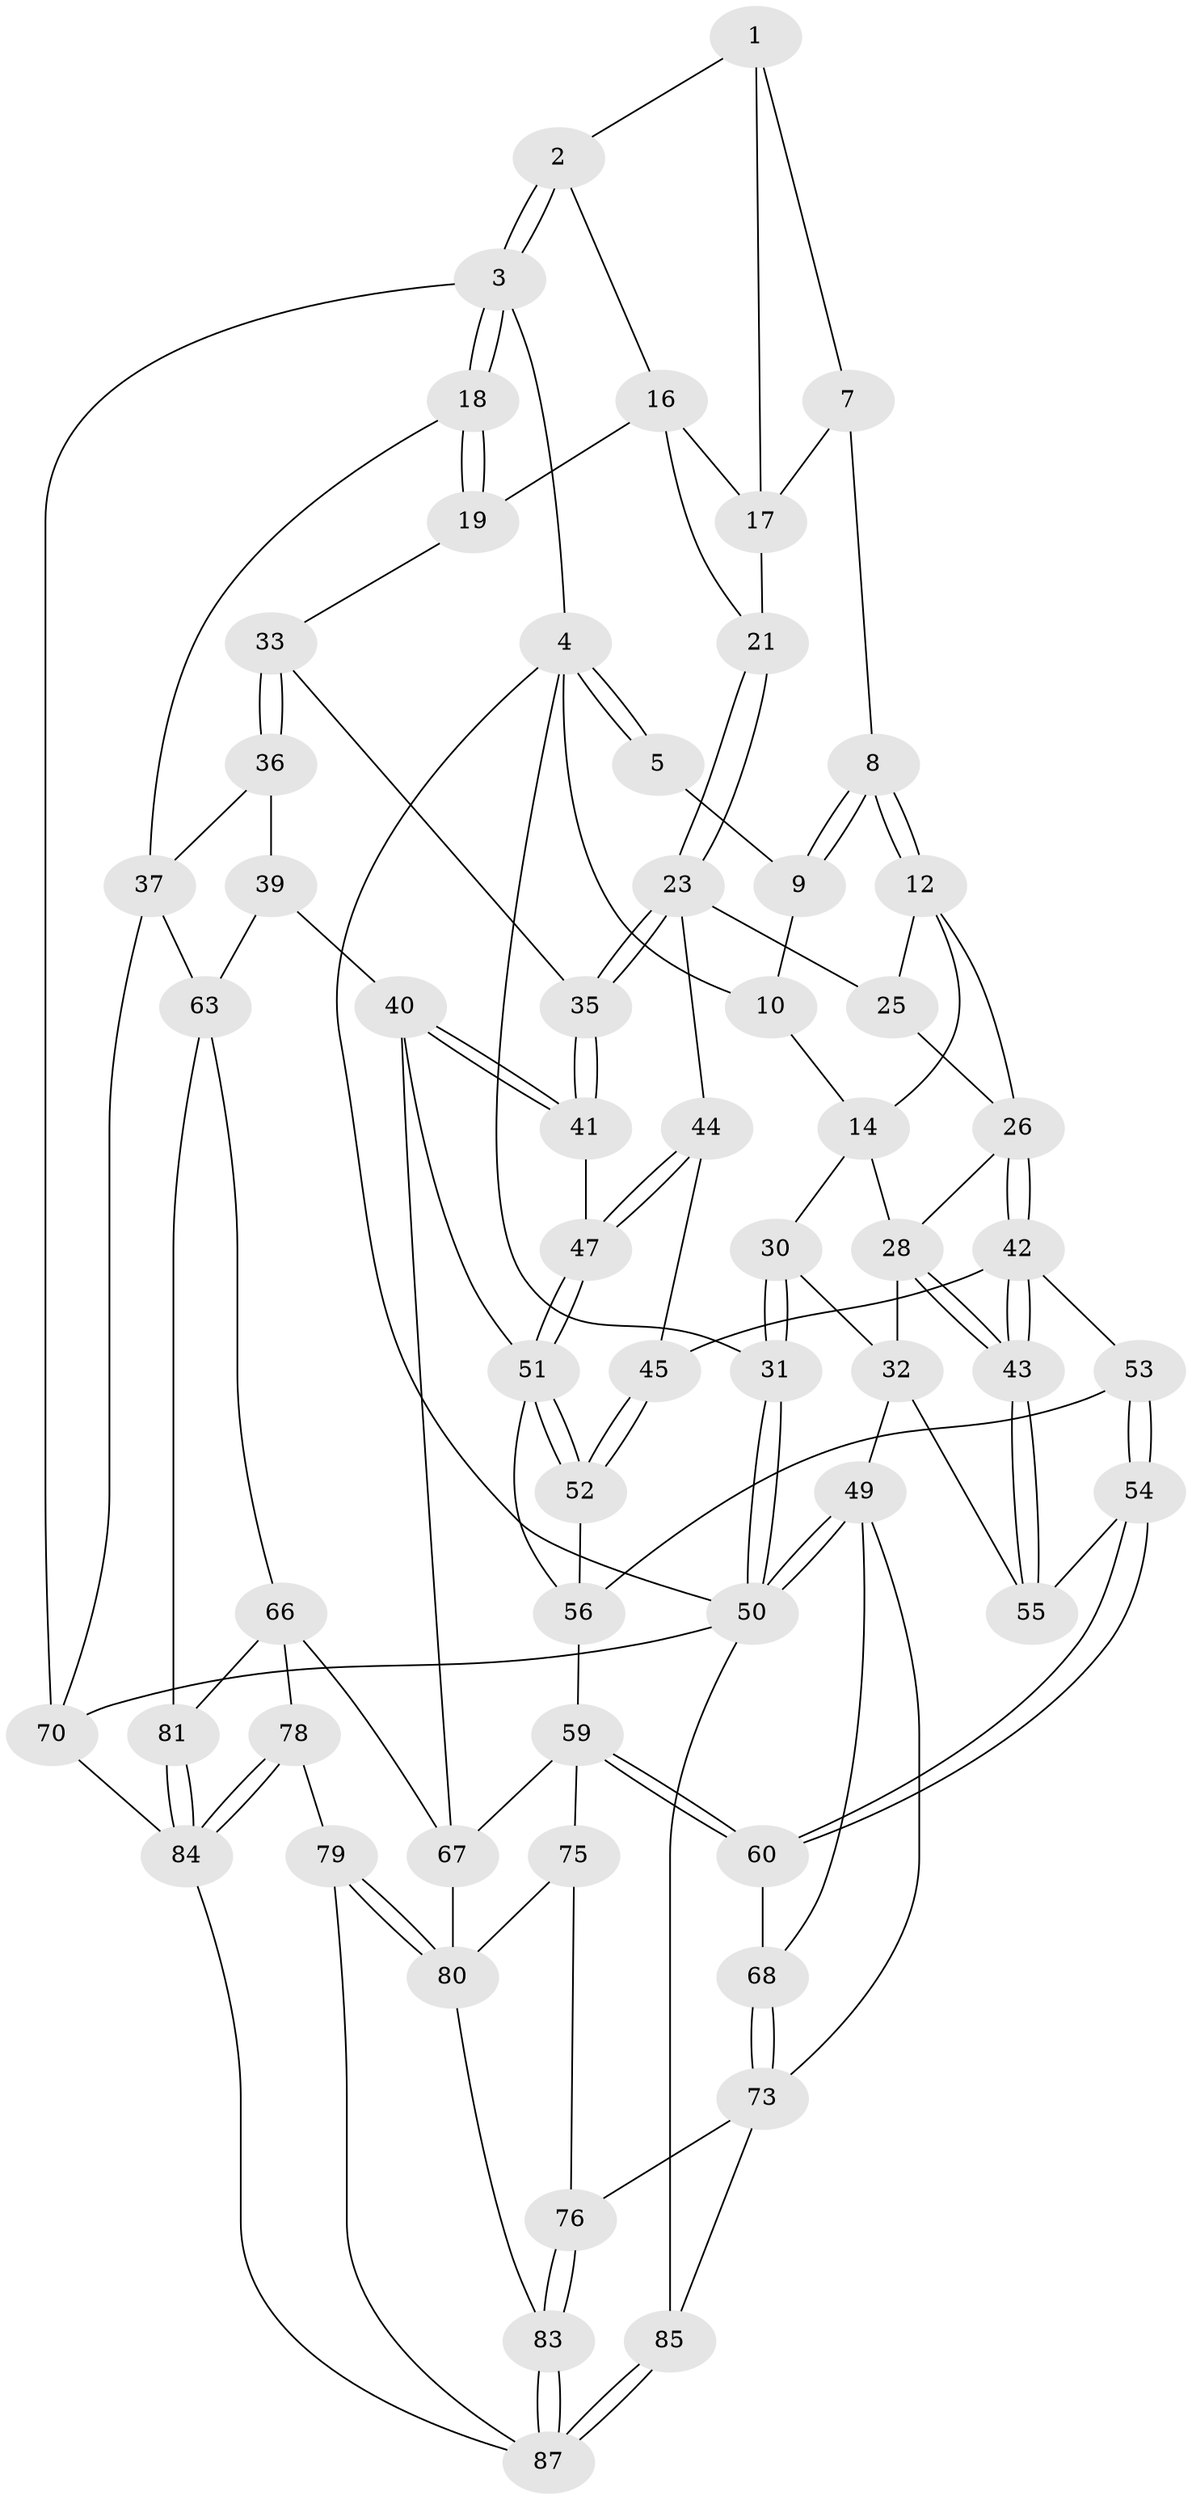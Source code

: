 // Generated by graph-tools (version 1.1) at 2025/52/02/27/25 19:52:40]
// undirected, 61 vertices, 137 edges
graph export_dot {
graph [start="1"]
  node [color=gray90,style=filled];
  1 [pos="+0.2856383192922195+0",super="+6"];
  2 [pos="+0.6442492143365828+0"];
  3 [pos="+1+0"];
  4 [pos="+0+0",super="+11"];
  5 [pos="+0.01141421150957138+0"];
  7 [pos="+0.27435229771300407+0.1005614821544061"];
  8 [pos="+0.26691365805989276+0.11477774296229415"];
  9 [pos="+0.059896581478020364+0.017244620757565308"];
  10 [pos="+0.05206804500465183+0.03770986874863536"];
  12 [pos="+0.25471306475685185+0.14886376495627784",super="+13"];
  14 [pos="+0.12189348120572373+0.22064334478952355",super="+15"];
  16 [pos="+0.6387981577577745+0",super="+20"];
  17 [pos="+0.60560165448727+0.019495698087315872",super="+22"];
  18 [pos="+1+0.08021421426303135"];
  19 [pos="+1+0.12133427879695939"];
  21 [pos="+0.6224026343521267+0.23731441224559058"];
  23 [pos="+0.6215632447058163+0.28173312244309495",super="+24"];
  25 [pos="+0.35718567343276403+0.24216792984786964"];
  26 [pos="+0.35303255920282184+0.3904689934395107",super="+27"];
  28 [pos="+0.19196351297452902+0.5109444754682595",super="+29"];
  30 [pos="+0+0.2942342560573063"];
  31 [pos="+0+0.2858913757304475"];
  32 [pos="+0+0.34983283866349213",super="+48"];
  33 [pos="+0.9904233260884971+0.21170010442319456",super="+34"];
  35 [pos="+0.6243830096403851+0.28379722072355223"];
  36 [pos="+0.8553001380474626+0.394484074509914",super="+38"];
  37 [pos="+1+0.5379744816917885",super="+62"];
  39 [pos="+0.7414703457634468+0.5454486896604497"];
  40 [pos="+0.7276672550270821+0.5441997572171335",super="+65"];
  41 [pos="+0.7276670922707914+0.5441995179127518"];
  42 [pos="+0.36259635664438483+0.4074559841980684",super="+46"];
  43 [pos="+0.20266931643624658+0.5346182746169601"];
  44 [pos="+0.4852423175391715+0.42384273766789127"];
  45 [pos="+0.4759425403250053+0.42788230332422783"];
  47 [pos="+0.5426643289736313+0.5147034556480844"];
  49 [pos="+0+0.7457292340604462",super="+69"];
  50 [pos="+0+0.8201687245003216",super="+57"];
  51 [pos="+0.536074197574371+0.630153937139827",super="+61"];
  52 [pos="+0.4888270620979836+0.6089164815591954"];
  53 [pos="+0.3903933939833892+0.5639220143045742"];
  54 [pos="+0.23999877992684576+0.6107069837549454"];
  55 [pos="+0.2034791985380734+0.5871505009076083"];
  56 [pos="+0.43423997141807924+0.5992038961973669",super="+58"];
  59 [pos="+0.3621587716156168+0.7702735588311984",super="+72"];
  60 [pos="+0.31372866726647997+0.7514405526435262"];
  63 [pos="+1+0.7501529128267886",super="+64"];
  66 [pos="+0.7779022126537883+0.790694513502249",super="+77"];
  67 [pos="+0.6135507800393001+0.7170101663726828",super="+71"];
  68 [pos="+0.2644856828276731+0.7979238200501035"];
  70 [pos="+1+1"];
  73 [pos="+0.2378116430837188+0.9208930886499697",super="+74"];
  75 [pos="+0.38772194266568055+0.8318413361136596"];
  76 [pos="+0.31564512138890927+0.9113100131052235"];
  78 [pos="+0.7581808761764218+0.9127071627604337"];
  79 [pos="+0.5868822823558106+0.9566745701054886"];
  80 [pos="+0.5813763296455546+0.9473143404919452",super="+82"];
  81 [pos="+0.9095806413708789+0.8878497270842638"];
  83 [pos="+0.36038911355134834+1"];
  84 [pos="+0.8391883012715551+1",super="+86"];
  85 [pos="+0.06759899143263674+1"];
  87 [pos="+0.2579401229870602+1",super="+88"];
  1 -- 2;
  1 -- 17;
  1 -- 7;
  2 -- 3;
  2 -- 3;
  2 -- 16;
  3 -- 4;
  3 -- 18;
  3 -- 18;
  3 -- 70;
  4 -- 5;
  4 -- 5;
  4 -- 50;
  4 -- 10;
  4 -- 31;
  5 -- 9;
  7 -- 8;
  7 -- 17;
  8 -- 9;
  8 -- 9;
  8 -- 12;
  8 -- 12;
  9 -- 10;
  10 -- 14;
  12 -- 25;
  12 -- 26;
  12 -- 14;
  14 -- 28;
  14 -- 30;
  16 -- 17;
  16 -- 19;
  16 -- 21;
  17 -- 21;
  18 -- 19;
  18 -- 19;
  18 -- 37;
  19 -- 33;
  21 -- 23;
  21 -- 23;
  23 -- 35;
  23 -- 35;
  23 -- 25;
  23 -- 44;
  25 -- 26;
  26 -- 42;
  26 -- 42;
  26 -- 28;
  28 -- 43;
  28 -- 43;
  28 -- 32;
  30 -- 31;
  30 -- 31;
  30 -- 32;
  31 -- 50;
  31 -- 50;
  32 -- 49;
  32 -- 55;
  33 -- 36 [weight=2];
  33 -- 36;
  33 -- 35;
  35 -- 41;
  35 -- 41;
  36 -- 37;
  36 -- 39;
  37 -- 70;
  37 -- 63;
  39 -- 40;
  39 -- 63;
  40 -- 41;
  40 -- 41;
  40 -- 67;
  40 -- 51;
  41 -- 47;
  42 -- 43;
  42 -- 43;
  42 -- 53;
  42 -- 45;
  43 -- 55;
  43 -- 55;
  44 -- 45;
  44 -- 47;
  44 -- 47;
  45 -- 52;
  45 -- 52;
  47 -- 51;
  47 -- 51;
  49 -- 50;
  49 -- 50;
  49 -- 73;
  49 -- 68;
  50 -- 85;
  50 -- 70;
  51 -- 52;
  51 -- 52;
  51 -- 56;
  52 -- 56;
  53 -- 54;
  53 -- 54;
  53 -- 56;
  54 -- 55;
  54 -- 60;
  54 -- 60;
  56 -- 59;
  59 -- 60;
  59 -- 60;
  59 -- 75;
  59 -- 67;
  60 -- 68;
  63 -- 81;
  63 -- 66;
  66 -- 67;
  66 -- 81;
  66 -- 78;
  67 -- 80;
  68 -- 73;
  68 -- 73;
  70 -- 84;
  73 -- 76;
  73 -- 85;
  75 -- 76;
  75 -- 80;
  76 -- 83;
  76 -- 83;
  78 -- 79;
  78 -- 84;
  78 -- 84;
  79 -- 80;
  79 -- 80;
  79 -- 87;
  80 -- 83;
  81 -- 84;
  81 -- 84;
  83 -- 87;
  83 -- 87;
  84 -- 87;
  85 -- 87;
  85 -- 87;
}
